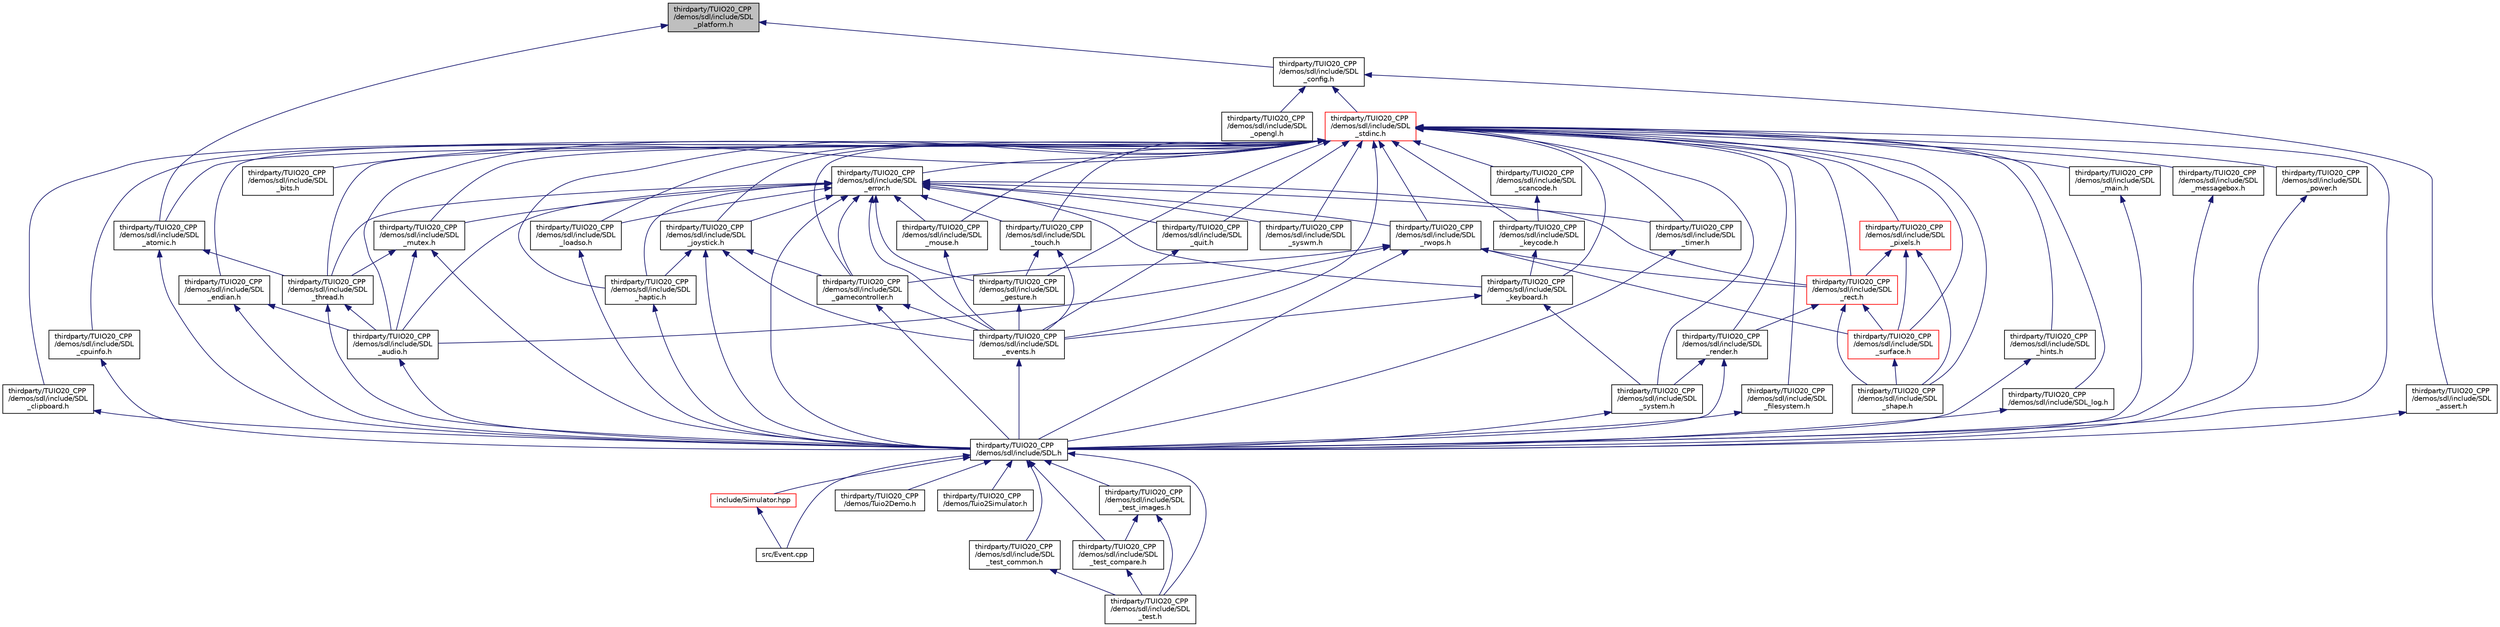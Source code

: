 digraph "thirdparty/TUIO20_CPP/demos/sdl/include/SDL_platform.h"
{
 // LATEX_PDF_SIZE
  edge [fontname="Helvetica",fontsize="10",labelfontname="Helvetica",labelfontsize="10"];
  node [fontname="Helvetica",fontsize="10",shape=record];
  Node1 [label="thirdparty/TUIO20_CPP\l/demos/sdl/include/SDL\l_platform.h",height=0.2,width=0.4,color="black", fillcolor="grey75", style="filled", fontcolor="black",tooltip=" "];
  Node1 -> Node2 [dir="back",color="midnightblue",fontsize="10",style="solid",fontname="Helvetica"];
  Node2 [label="thirdparty/TUIO20_CPP\l/demos/sdl/include/SDL\l_atomic.h",height=0.2,width=0.4,color="black", fillcolor="white", style="filled",URL="$SDL__atomic_8h.html",tooltip=" "];
  Node2 -> Node3 [dir="back",color="midnightblue",fontsize="10",style="solid",fontname="Helvetica"];
  Node3 [label="thirdparty/TUIO20_CPP\l/demos/sdl/include/SDL.h",height=0.2,width=0.4,color="black", fillcolor="white", style="filled",URL="$SDL_8h.html",tooltip=" "];
  Node3 -> Node4 [dir="back",color="midnightblue",fontsize="10",style="solid",fontname="Helvetica"];
  Node4 [label="include/Simulator.hpp",height=0.2,width=0.4,color="red", fillcolor="white", style="filled",URL="$Simulator_8hpp.html",tooltip="シミュレータークラス"];
  Node4 -> Node5 [dir="back",color="midnightblue",fontsize="10",style="solid",fontname="Helvetica"];
  Node5 [label="src/Event.cpp",height=0.2,width=0.4,color="black", fillcolor="white", style="filled",URL="$Event_8cpp.html",tooltip="Event handling."];
  Node3 -> Node5 [dir="back",color="midnightblue",fontsize="10",style="solid",fontname="Helvetica"];
  Node3 -> Node10 [dir="back",color="midnightblue",fontsize="10",style="solid",fontname="Helvetica"];
  Node10 [label="thirdparty/TUIO20_CPP\l/demos/Tuio2Demo.h",height=0.2,width=0.4,color="black", fillcolor="white", style="filled",URL="$Tuio2Demo_8h_source.html",tooltip=" "];
  Node3 -> Node11 [dir="back",color="midnightblue",fontsize="10",style="solid",fontname="Helvetica"];
  Node11 [label="thirdparty/TUIO20_CPP\l/demos/Tuio2Simulator.h",height=0.2,width=0.4,color="black", fillcolor="white", style="filled",URL="$Tuio2Simulator_8h_source.html",tooltip=" "];
  Node3 -> Node12 [dir="back",color="midnightblue",fontsize="10",style="solid",fontname="Helvetica"];
  Node12 [label="thirdparty/TUIO20_CPP\l/demos/sdl/include/SDL\l_test.h",height=0.2,width=0.4,color="black", fillcolor="white", style="filled",URL="$SDL__test_8h.html",tooltip=" "];
  Node3 -> Node13 [dir="back",color="midnightblue",fontsize="10",style="solid",fontname="Helvetica"];
  Node13 [label="thirdparty/TUIO20_CPP\l/demos/sdl/include/SDL\l_test_common.h",height=0.2,width=0.4,color="black", fillcolor="white", style="filled",URL="$SDL__test__common_8h.html",tooltip=" "];
  Node13 -> Node12 [dir="back",color="midnightblue",fontsize="10",style="solid",fontname="Helvetica"];
  Node3 -> Node14 [dir="back",color="midnightblue",fontsize="10",style="solid",fontname="Helvetica"];
  Node14 [label="thirdparty/TUIO20_CPP\l/demos/sdl/include/SDL\l_test_compare.h",height=0.2,width=0.4,color="black", fillcolor="white", style="filled",URL="$SDL__test__compare_8h.html",tooltip=" "];
  Node14 -> Node12 [dir="back",color="midnightblue",fontsize="10",style="solid",fontname="Helvetica"];
  Node3 -> Node15 [dir="back",color="midnightblue",fontsize="10",style="solid",fontname="Helvetica"];
  Node15 [label="thirdparty/TUIO20_CPP\l/demos/sdl/include/SDL\l_test_images.h",height=0.2,width=0.4,color="black", fillcolor="white", style="filled",URL="$SDL__test__images_8h.html",tooltip=" "];
  Node15 -> Node12 [dir="back",color="midnightblue",fontsize="10",style="solid",fontname="Helvetica"];
  Node15 -> Node14 [dir="back",color="midnightblue",fontsize="10",style="solid",fontname="Helvetica"];
  Node2 -> Node16 [dir="back",color="midnightblue",fontsize="10",style="solid",fontname="Helvetica"];
  Node16 [label="thirdparty/TUIO20_CPP\l/demos/sdl/include/SDL\l_thread.h",height=0.2,width=0.4,color="black", fillcolor="white", style="filled",URL="$SDL__thread_8h.html",tooltip=" "];
  Node16 -> Node3 [dir="back",color="midnightblue",fontsize="10",style="solid",fontname="Helvetica"];
  Node16 -> Node17 [dir="back",color="midnightblue",fontsize="10",style="solid",fontname="Helvetica"];
  Node17 [label="thirdparty/TUIO20_CPP\l/demos/sdl/include/SDL\l_audio.h",height=0.2,width=0.4,color="black", fillcolor="white", style="filled",URL="$SDL__audio_8h.html",tooltip=" "];
  Node17 -> Node3 [dir="back",color="midnightblue",fontsize="10",style="solid",fontname="Helvetica"];
  Node1 -> Node18 [dir="back",color="midnightblue",fontsize="10",style="solid",fontname="Helvetica"];
  Node18 [label="thirdparty/TUIO20_CPP\l/demos/sdl/include/SDL\l_config.h",height=0.2,width=0.4,color="black", fillcolor="white", style="filled",URL="$SDL__config_8h_source.html",tooltip=" "];
  Node18 -> Node19 [dir="back",color="midnightblue",fontsize="10",style="solid",fontname="Helvetica"];
  Node19 [label="thirdparty/TUIO20_CPP\l/demos/sdl/include/SDL\l_assert.h",height=0.2,width=0.4,color="black", fillcolor="white", style="filled",URL="$SDL__assert_8h_source.html",tooltip=" "];
  Node19 -> Node3 [dir="back",color="midnightblue",fontsize="10",style="solid",fontname="Helvetica"];
  Node18 -> Node20 [dir="back",color="midnightblue",fontsize="10",style="solid",fontname="Helvetica"];
  Node20 [label="thirdparty/TUIO20_CPP\l/demos/sdl/include/SDL\l_opengl.h",height=0.2,width=0.4,color="black", fillcolor="white", style="filled",URL="$SDL__opengl_8h.html",tooltip=" "];
  Node18 -> Node21 [dir="back",color="midnightblue",fontsize="10",style="solid",fontname="Helvetica"];
  Node21 [label="thirdparty/TUIO20_CPP\l/demos/sdl/include/SDL\l_stdinc.h",height=0.2,width=0.4,color="red", fillcolor="white", style="filled",URL="$SDL__stdinc_8h.html",tooltip=" "];
  Node21 -> Node3 [dir="back",color="midnightblue",fontsize="10",style="solid",fontname="Helvetica"];
  Node21 -> Node2 [dir="back",color="midnightblue",fontsize="10",style="solid",fontname="Helvetica"];
  Node21 -> Node17 [dir="back",color="midnightblue",fontsize="10",style="solid",fontname="Helvetica"];
  Node21 -> Node22 [dir="back",color="midnightblue",fontsize="10",style="solid",fontname="Helvetica"];
  Node22 [label="thirdparty/TUIO20_CPP\l/demos/sdl/include/SDL\l_bits.h",height=0.2,width=0.4,color="black", fillcolor="white", style="filled",URL="$SDL__bits_8h.html",tooltip=" "];
  Node21 -> Node23 [dir="back",color="midnightblue",fontsize="10",style="solid",fontname="Helvetica"];
  Node23 [label="thirdparty/TUIO20_CPP\l/demos/sdl/include/SDL\l_clipboard.h",height=0.2,width=0.4,color="black", fillcolor="white", style="filled",URL="$SDL__clipboard_8h.html",tooltip=" "];
  Node23 -> Node3 [dir="back",color="midnightblue",fontsize="10",style="solid",fontname="Helvetica"];
  Node21 -> Node24 [dir="back",color="midnightblue",fontsize="10",style="solid",fontname="Helvetica"];
  Node24 [label="thirdparty/TUIO20_CPP\l/demos/sdl/include/SDL\l_cpuinfo.h",height=0.2,width=0.4,color="black", fillcolor="white", style="filled",URL="$SDL__cpuinfo_8h.html",tooltip=" "];
  Node24 -> Node3 [dir="back",color="midnightblue",fontsize="10",style="solid",fontname="Helvetica"];
  Node21 -> Node25 [dir="back",color="midnightblue",fontsize="10",style="solid",fontname="Helvetica"];
  Node25 [label="thirdparty/TUIO20_CPP\l/demos/sdl/include/SDL\l_endian.h",height=0.2,width=0.4,color="black", fillcolor="white", style="filled",URL="$SDL__endian_8h.html",tooltip=" "];
  Node25 -> Node3 [dir="back",color="midnightblue",fontsize="10",style="solid",fontname="Helvetica"];
  Node25 -> Node17 [dir="back",color="midnightblue",fontsize="10",style="solid",fontname="Helvetica"];
  Node21 -> Node26 [dir="back",color="midnightblue",fontsize="10",style="solid",fontname="Helvetica"];
  Node26 [label="thirdparty/TUIO20_CPP\l/demos/sdl/include/SDL\l_error.h",height=0.2,width=0.4,color="black", fillcolor="white", style="filled",URL="$SDL__error_8h.html",tooltip=" "];
  Node26 -> Node3 [dir="back",color="midnightblue",fontsize="10",style="solid",fontname="Helvetica"];
  Node26 -> Node17 [dir="back",color="midnightblue",fontsize="10",style="solid",fontname="Helvetica"];
  Node26 -> Node27 [dir="back",color="midnightblue",fontsize="10",style="solid",fontname="Helvetica"];
  Node27 [label="thirdparty/TUIO20_CPP\l/demos/sdl/include/SDL\l_events.h",height=0.2,width=0.4,color="black", fillcolor="white", style="filled",URL="$SDL__events_8h.html",tooltip=" "];
  Node27 -> Node3 [dir="back",color="midnightblue",fontsize="10",style="solid",fontname="Helvetica"];
  Node26 -> Node28 [dir="back",color="midnightblue",fontsize="10",style="solid",fontname="Helvetica"];
  Node28 [label="thirdparty/TUIO20_CPP\l/demos/sdl/include/SDL\l_gamecontroller.h",height=0.2,width=0.4,color="black", fillcolor="white", style="filled",URL="$SDL__gamecontroller_8h.html",tooltip=" "];
  Node28 -> Node3 [dir="back",color="midnightblue",fontsize="10",style="solid",fontname="Helvetica"];
  Node28 -> Node27 [dir="back",color="midnightblue",fontsize="10",style="solid",fontname="Helvetica"];
  Node26 -> Node29 [dir="back",color="midnightblue",fontsize="10",style="solid",fontname="Helvetica"];
  Node29 [label="thirdparty/TUIO20_CPP\l/demos/sdl/include/SDL\l_gesture.h",height=0.2,width=0.4,color="black", fillcolor="white", style="filled",URL="$SDL__gesture_8h.html",tooltip=" "];
  Node29 -> Node27 [dir="back",color="midnightblue",fontsize="10",style="solid",fontname="Helvetica"];
  Node26 -> Node30 [dir="back",color="midnightblue",fontsize="10",style="solid",fontname="Helvetica"];
  Node30 [label="thirdparty/TUIO20_CPP\l/demos/sdl/include/SDL\l_haptic.h",height=0.2,width=0.4,color="black", fillcolor="white", style="filled",URL="$SDL__haptic_8h.html",tooltip="The SDL Haptic subsystem allows you to control haptic (force feedback) devices."];
  Node30 -> Node3 [dir="back",color="midnightblue",fontsize="10",style="solid",fontname="Helvetica"];
  Node26 -> Node31 [dir="back",color="midnightblue",fontsize="10",style="solid",fontname="Helvetica"];
  Node31 [label="thirdparty/TUIO20_CPP\l/demos/sdl/include/SDL\l_joystick.h",height=0.2,width=0.4,color="black", fillcolor="white", style="filled",URL="$SDL__joystick_8h.html",tooltip=" "];
  Node31 -> Node3 [dir="back",color="midnightblue",fontsize="10",style="solid",fontname="Helvetica"];
  Node31 -> Node27 [dir="back",color="midnightblue",fontsize="10",style="solid",fontname="Helvetica"];
  Node31 -> Node28 [dir="back",color="midnightblue",fontsize="10",style="solid",fontname="Helvetica"];
  Node31 -> Node30 [dir="back",color="midnightblue",fontsize="10",style="solid",fontname="Helvetica"];
  Node26 -> Node32 [dir="back",color="midnightblue",fontsize="10",style="solid",fontname="Helvetica"];
  Node32 [label="thirdparty/TUIO20_CPP\l/demos/sdl/include/SDL\l_keyboard.h",height=0.2,width=0.4,color="black", fillcolor="white", style="filled",URL="$SDL__keyboard_8h.html",tooltip=" "];
  Node32 -> Node27 [dir="back",color="midnightblue",fontsize="10",style="solid",fontname="Helvetica"];
  Node32 -> Node33 [dir="back",color="midnightblue",fontsize="10",style="solid",fontname="Helvetica"];
  Node33 [label="thirdparty/TUIO20_CPP\l/demos/sdl/include/SDL\l_system.h",height=0.2,width=0.4,color="black", fillcolor="white", style="filled",URL="$SDL__system_8h.html",tooltip=" "];
  Node33 -> Node3 [dir="back",color="midnightblue",fontsize="10",style="solid",fontname="Helvetica"];
  Node26 -> Node34 [dir="back",color="midnightblue",fontsize="10",style="solid",fontname="Helvetica"];
  Node34 [label="thirdparty/TUIO20_CPP\l/demos/sdl/include/SDL\l_loadso.h",height=0.2,width=0.4,color="black", fillcolor="white", style="filled",URL="$SDL__loadso_8h.html",tooltip=" "];
  Node34 -> Node3 [dir="back",color="midnightblue",fontsize="10",style="solid",fontname="Helvetica"];
  Node26 -> Node35 [dir="back",color="midnightblue",fontsize="10",style="solid",fontname="Helvetica"];
  Node35 [label="thirdparty/TUIO20_CPP\l/demos/sdl/include/SDL\l_mouse.h",height=0.2,width=0.4,color="black", fillcolor="white", style="filled",URL="$SDL__mouse_8h.html",tooltip=" "];
  Node35 -> Node27 [dir="back",color="midnightblue",fontsize="10",style="solid",fontname="Helvetica"];
  Node26 -> Node36 [dir="back",color="midnightblue",fontsize="10",style="solid",fontname="Helvetica"];
  Node36 [label="thirdparty/TUIO20_CPP\l/demos/sdl/include/SDL\l_mutex.h",height=0.2,width=0.4,color="black", fillcolor="white", style="filled",URL="$SDL__mutex_8h.html",tooltip=" "];
  Node36 -> Node3 [dir="back",color="midnightblue",fontsize="10",style="solid",fontname="Helvetica"];
  Node36 -> Node17 [dir="back",color="midnightblue",fontsize="10",style="solid",fontname="Helvetica"];
  Node36 -> Node16 [dir="back",color="midnightblue",fontsize="10",style="solid",fontname="Helvetica"];
  Node26 -> Node37 [dir="back",color="midnightblue",fontsize="10",style="solid",fontname="Helvetica"];
  Node37 [label="thirdparty/TUIO20_CPP\l/demos/sdl/include/SDL\l_quit.h",height=0.2,width=0.4,color="black", fillcolor="white", style="filled",URL="$SDL__quit_8h.html",tooltip=" "];
  Node37 -> Node27 [dir="back",color="midnightblue",fontsize="10",style="solid",fontname="Helvetica"];
  Node26 -> Node38 [dir="back",color="midnightblue",fontsize="10",style="solid",fontname="Helvetica"];
  Node38 [label="thirdparty/TUIO20_CPP\l/demos/sdl/include/SDL\l_rect.h",height=0.2,width=0.4,color="red", fillcolor="white", style="filled",URL="$SDL__rect_8h.html",tooltip=" "];
  Node38 -> Node39 [dir="back",color="midnightblue",fontsize="10",style="solid",fontname="Helvetica"];
  Node39 [label="thirdparty/TUIO20_CPP\l/demos/sdl/include/SDL\l_render.h",height=0.2,width=0.4,color="black", fillcolor="white", style="filled",URL="$SDL__render_8h.html",tooltip=" "];
  Node39 -> Node3 [dir="back",color="midnightblue",fontsize="10",style="solid",fontname="Helvetica"];
  Node39 -> Node33 [dir="back",color="midnightblue",fontsize="10",style="solid",fontname="Helvetica"];
  Node38 -> Node40 [dir="back",color="midnightblue",fontsize="10",style="solid",fontname="Helvetica"];
  Node40 [label="thirdparty/TUIO20_CPP\l/demos/sdl/include/SDL\l_shape.h",height=0.2,width=0.4,color="black", fillcolor="white", style="filled",URL="$SDL__shape_8h.html",tooltip=" "];
  Node38 -> Node41 [dir="back",color="midnightblue",fontsize="10",style="solid",fontname="Helvetica"];
  Node41 [label="thirdparty/TUIO20_CPP\l/demos/sdl/include/SDL\l_surface.h",height=0.2,width=0.4,color="red", fillcolor="white", style="filled",URL="$SDL__surface_8h.html",tooltip=" "];
  Node41 -> Node40 [dir="back",color="midnightblue",fontsize="10",style="solid",fontname="Helvetica"];
  Node26 -> Node46 [dir="back",color="midnightblue",fontsize="10",style="solid",fontname="Helvetica"];
  Node46 [label="thirdparty/TUIO20_CPP\l/demos/sdl/include/SDL\l_rwops.h",height=0.2,width=0.4,color="black", fillcolor="white", style="filled",URL="$SDL__rwops_8h.html",tooltip=" "];
  Node46 -> Node3 [dir="back",color="midnightblue",fontsize="10",style="solid",fontname="Helvetica"];
  Node46 -> Node17 [dir="back",color="midnightblue",fontsize="10",style="solid",fontname="Helvetica"];
  Node46 -> Node28 [dir="back",color="midnightblue",fontsize="10",style="solid",fontname="Helvetica"];
  Node46 -> Node38 [dir="back",color="midnightblue",fontsize="10",style="solid",fontname="Helvetica"];
  Node46 -> Node41 [dir="back",color="midnightblue",fontsize="10",style="solid",fontname="Helvetica"];
  Node26 -> Node44 [dir="back",color="midnightblue",fontsize="10",style="solid",fontname="Helvetica"];
  Node44 [label="thirdparty/TUIO20_CPP\l/demos/sdl/include/SDL\l_syswm.h",height=0.2,width=0.4,color="black", fillcolor="white", style="filled",URL="$SDL__syswm_8h.html",tooltip=" "];
  Node26 -> Node16 [dir="back",color="midnightblue",fontsize="10",style="solid",fontname="Helvetica"];
  Node26 -> Node47 [dir="back",color="midnightblue",fontsize="10",style="solid",fontname="Helvetica"];
  Node47 [label="thirdparty/TUIO20_CPP\l/demos/sdl/include/SDL\l_timer.h",height=0.2,width=0.4,color="black", fillcolor="white", style="filled",URL="$SDL__timer_8h.html",tooltip=" "];
  Node47 -> Node3 [dir="back",color="midnightblue",fontsize="10",style="solid",fontname="Helvetica"];
  Node26 -> Node45 [dir="back",color="midnightblue",fontsize="10",style="solid",fontname="Helvetica"];
  Node45 [label="thirdparty/TUIO20_CPP\l/demos/sdl/include/SDL\l_touch.h",height=0.2,width=0.4,color="black", fillcolor="white", style="filled",URL="$SDL__touch_8h.html",tooltip=" "];
  Node45 -> Node27 [dir="back",color="midnightblue",fontsize="10",style="solid",fontname="Helvetica"];
  Node45 -> Node29 [dir="back",color="midnightblue",fontsize="10",style="solid",fontname="Helvetica"];
  Node21 -> Node27 [dir="back",color="midnightblue",fontsize="10",style="solid",fontname="Helvetica"];
  Node21 -> Node48 [dir="back",color="midnightblue",fontsize="10",style="solid",fontname="Helvetica"];
  Node48 [label="thirdparty/TUIO20_CPP\l/demos/sdl/include/SDL\l_filesystem.h",height=0.2,width=0.4,color="black", fillcolor="white", style="filled",URL="$SDL__filesystem_8h.html",tooltip="Include file for filesystem SDL API functions."];
  Node48 -> Node3 [dir="back",color="midnightblue",fontsize="10",style="solid",fontname="Helvetica"];
  Node21 -> Node28 [dir="back",color="midnightblue",fontsize="10",style="solid",fontname="Helvetica"];
  Node21 -> Node29 [dir="back",color="midnightblue",fontsize="10",style="solid",fontname="Helvetica"];
  Node21 -> Node30 [dir="back",color="midnightblue",fontsize="10",style="solid",fontname="Helvetica"];
  Node21 -> Node49 [dir="back",color="midnightblue",fontsize="10",style="solid",fontname="Helvetica"];
  Node49 [label="thirdparty/TUIO20_CPP\l/demos/sdl/include/SDL\l_hints.h",height=0.2,width=0.4,color="black", fillcolor="white", style="filled",URL="$SDL__hints_8h.html",tooltip=" "];
  Node49 -> Node3 [dir="back",color="midnightblue",fontsize="10",style="solid",fontname="Helvetica"];
  Node21 -> Node31 [dir="back",color="midnightblue",fontsize="10",style="solid",fontname="Helvetica"];
  Node21 -> Node32 [dir="back",color="midnightblue",fontsize="10",style="solid",fontname="Helvetica"];
  Node21 -> Node50 [dir="back",color="midnightblue",fontsize="10",style="solid",fontname="Helvetica"];
  Node50 [label="thirdparty/TUIO20_CPP\l/demos/sdl/include/SDL\l_keycode.h",height=0.2,width=0.4,color="black", fillcolor="white", style="filled",URL="$SDL__keycode_8h.html",tooltip=" "];
  Node50 -> Node32 [dir="back",color="midnightblue",fontsize="10",style="solid",fontname="Helvetica"];
  Node21 -> Node34 [dir="back",color="midnightblue",fontsize="10",style="solid",fontname="Helvetica"];
  Node21 -> Node51 [dir="back",color="midnightblue",fontsize="10",style="solid",fontname="Helvetica"];
  Node51 [label="thirdparty/TUIO20_CPP\l/demos/sdl/include/SDL_log.h",height=0.2,width=0.4,color="black", fillcolor="white", style="filled",URL="$SDL__log_8h.html",tooltip=" "];
  Node51 -> Node3 [dir="back",color="midnightblue",fontsize="10",style="solid",fontname="Helvetica"];
  Node21 -> Node52 [dir="back",color="midnightblue",fontsize="10",style="solid",fontname="Helvetica"];
  Node52 [label="thirdparty/TUIO20_CPP\l/demos/sdl/include/SDL\l_main.h",height=0.2,width=0.4,color="black", fillcolor="white", style="filled",URL="$SDL__main_8h.html",tooltip=" "];
  Node52 -> Node3 [dir="back",color="midnightblue",fontsize="10",style="solid",fontname="Helvetica"];
  Node21 -> Node43 [dir="back",color="midnightblue",fontsize="10",style="solid",fontname="Helvetica"];
  Node43 [label="thirdparty/TUIO20_CPP\l/demos/sdl/include/SDL\l_messagebox.h",height=0.2,width=0.4,color="black", fillcolor="white", style="filled",URL="$SDL__messagebox_8h_source.html",tooltip=" "];
  Node43 -> Node3 [dir="back",color="midnightblue",fontsize="10",style="solid",fontname="Helvetica"];
  Node21 -> Node35 [dir="back",color="midnightblue",fontsize="10",style="solid",fontname="Helvetica"];
  Node21 -> Node36 [dir="back",color="midnightblue",fontsize="10",style="solid",fontname="Helvetica"];
  Node21 -> Node53 [dir="back",color="midnightblue",fontsize="10",style="solid",fontname="Helvetica"];
  Node53 [label="thirdparty/TUIO20_CPP\l/demos/sdl/include/SDL\l_pixels.h",height=0.2,width=0.4,color="red", fillcolor="white", style="filled",URL="$SDL__pixels_8h.html",tooltip=" "];
  Node53 -> Node38 [dir="back",color="midnightblue",fontsize="10",style="solid",fontname="Helvetica"];
  Node53 -> Node40 [dir="back",color="midnightblue",fontsize="10",style="solid",fontname="Helvetica"];
  Node53 -> Node41 [dir="back",color="midnightblue",fontsize="10",style="solid",fontname="Helvetica"];
  Node21 -> Node54 [dir="back",color="midnightblue",fontsize="10",style="solid",fontname="Helvetica"];
  Node54 [label="thirdparty/TUIO20_CPP\l/demos/sdl/include/SDL\l_power.h",height=0.2,width=0.4,color="black", fillcolor="white", style="filled",URL="$SDL__power_8h.html",tooltip=" "];
  Node54 -> Node3 [dir="back",color="midnightblue",fontsize="10",style="solid",fontname="Helvetica"];
  Node21 -> Node37 [dir="back",color="midnightblue",fontsize="10",style="solid",fontname="Helvetica"];
  Node21 -> Node38 [dir="back",color="midnightblue",fontsize="10",style="solid",fontname="Helvetica"];
  Node21 -> Node39 [dir="back",color="midnightblue",fontsize="10",style="solid",fontname="Helvetica"];
  Node21 -> Node46 [dir="back",color="midnightblue",fontsize="10",style="solid",fontname="Helvetica"];
  Node21 -> Node55 [dir="back",color="midnightblue",fontsize="10",style="solid",fontname="Helvetica"];
  Node55 [label="thirdparty/TUIO20_CPP\l/demos/sdl/include/SDL\l_scancode.h",height=0.2,width=0.4,color="black", fillcolor="white", style="filled",URL="$SDL__scancode_8h.html",tooltip=" "];
  Node55 -> Node50 [dir="back",color="midnightblue",fontsize="10",style="solid",fontname="Helvetica"];
  Node21 -> Node40 [dir="back",color="midnightblue",fontsize="10",style="solid",fontname="Helvetica"];
  Node21 -> Node41 [dir="back",color="midnightblue",fontsize="10",style="solid",fontname="Helvetica"];
  Node21 -> Node33 [dir="back",color="midnightblue",fontsize="10",style="solid",fontname="Helvetica"];
  Node21 -> Node44 [dir="back",color="midnightblue",fontsize="10",style="solid",fontname="Helvetica"];
  Node21 -> Node16 [dir="back",color="midnightblue",fontsize="10",style="solid",fontname="Helvetica"];
  Node21 -> Node47 [dir="back",color="midnightblue",fontsize="10",style="solid",fontname="Helvetica"];
  Node21 -> Node45 [dir="back",color="midnightblue",fontsize="10",style="solid",fontname="Helvetica"];
}
